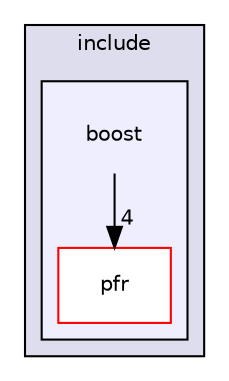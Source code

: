digraph "externals/magic_get/include/boost" {
  compound=true
  node [ fontsize="10", fontname="Helvetica"];
  edge [ labelfontsize="10", labelfontname="Helvetica"];
  subgraph clusterdir_ef55966fe9be6878d4242767a3adebe0 {
    graph [ bgcolor="#ddddee", pencolor="black", label="include" fontname="Helvetica", fontsize="10", URL="dir_ef55966fe9be6878d4242767a3adebe0.html"]
  subgraph clusterdir_de25ad4a0b7d9ab98f5c86ba4a4af38a {
    graph [ bgcolor="#eeeeff", pencolor="black", label="" URL="dir_de25ad4a0b7d9ab98f5c86ba4a4af38a.html"];
    dir_de25ad4a0b7d9ab98f5c86ba4a4af38a [shape=plaintext label="boost"];
    dir_5ae8d34c906bd67d35331faae8cf1318 [shape=box label="pfr" color="red" fillcolor="white" style="filled" URL="dir_5ae8d34c906bd67d35331faae8cf1318.html"];
  }
  }
  dir_de25ad4a0b7d9ab98f5c86ba4a4af38a->dir_5ae8d34c906bd67d35331faae8cf1318 [headlabel="4", labeldistance=1.5 headhref="dir_001662_001663.html"];
}

